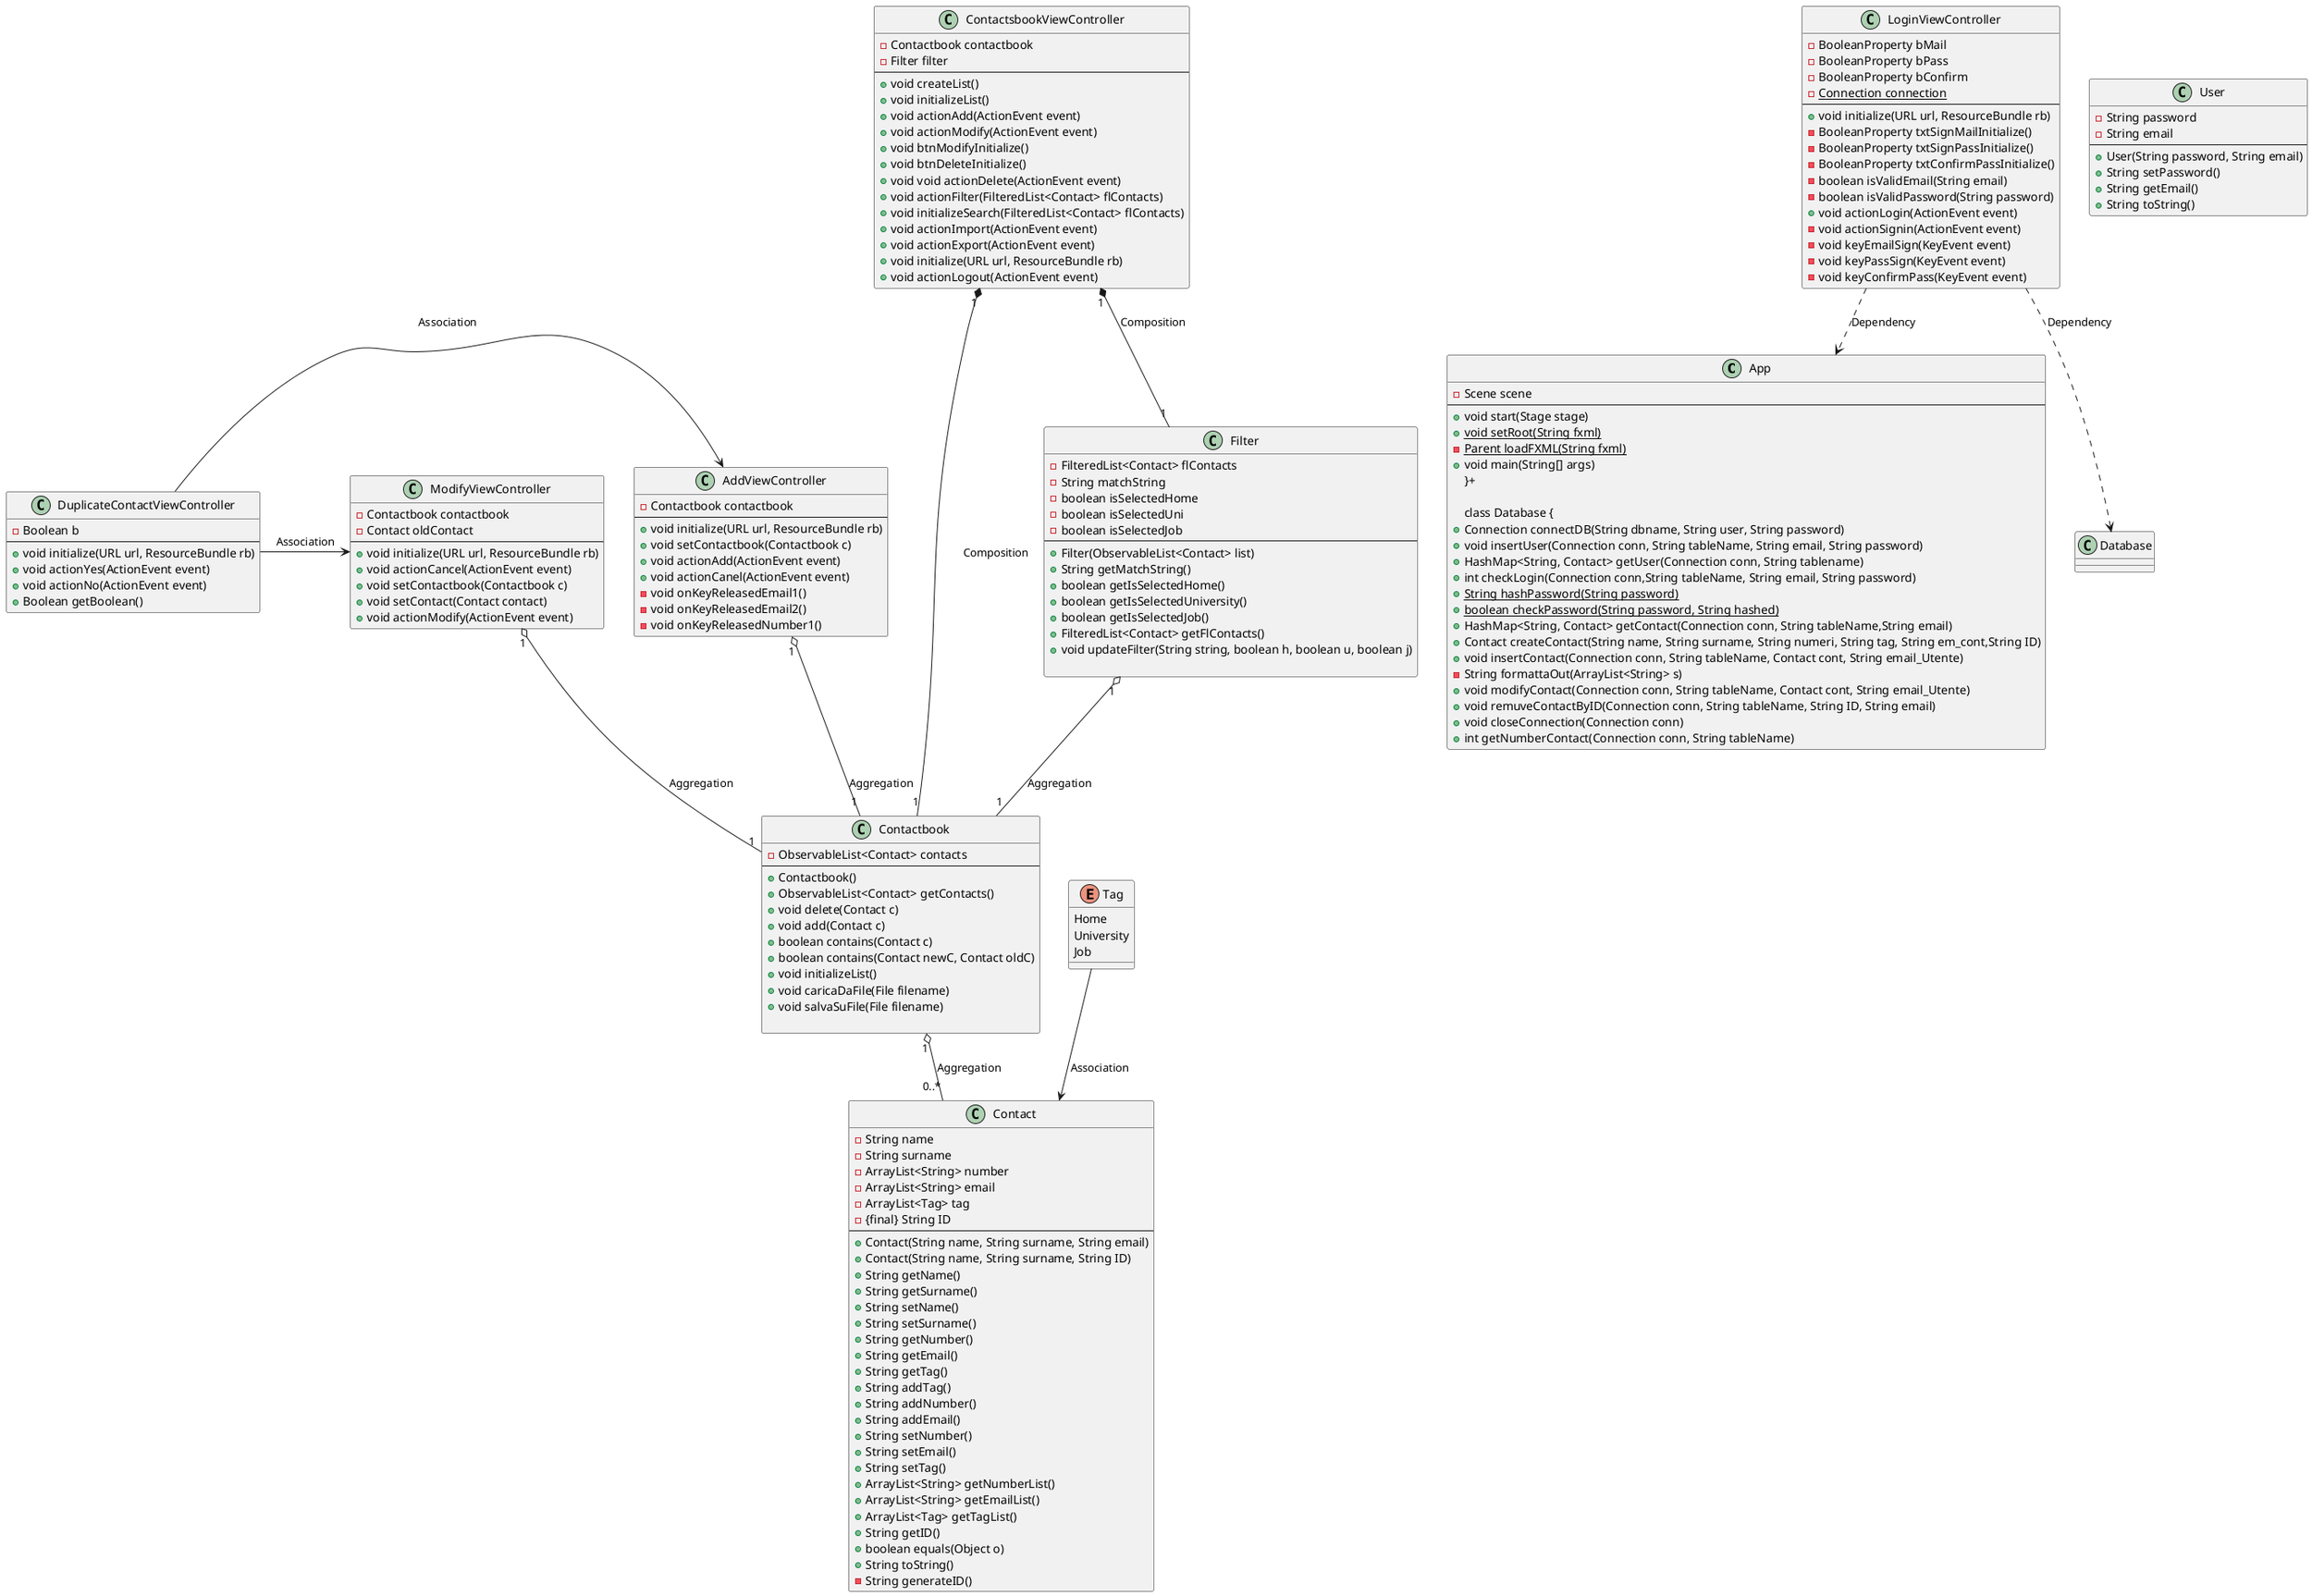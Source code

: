 @startuml

class App {
    - Scene scene
    --
    + void start(Stage stage)
    + {static} void setRoot(String fxml)
    - {static} Parent loadFXML(String fxml)
    + void main(String[] args)
}+

class Database {
    + Connection connectDB(String dbname, String user, String password)
    + void insertUser(Connection conn, String tableName, String email, String password)    
    + HashMap<String, Contact> getUser(Connection conn, String tablename)
    + int checkLogin(Connection conn,String tableName, String email, String password)
    + {static} String hashPassword(String password)
    + {static} boolean checkPassword(String password, String hashed)
    + HashMap<String, Contact> getContact(Connection conn, String tableName,String email)
    + Contact createContact(String name, String surname, String numeri, String tag, String em_cont,String ID)
    + void insertContact(Connection conn, String tableName, Contact cont, String email_Utente)
    - String formattaOut(ArrayList<String> s)
    + void modifyContact(Connection conn, String tableName, Contact cont, String email_Utente)
    + void remuveContactByID(Connection conn, String tableName, String ID, String email)
    + void closeConnection(Connection conn)
    + int getNumberContact(Connection conn, String tableName)
}


class User {
    - String password
    - String email
    --
    + User(String password, String email)
    + String setPassword()
    + String getEmail()
    + String toString()
}

class Contact {
    - String name
    - String surname
    - ArrayList<String> number
    - ArrayList<String> email
    - ArrayList<Tag> tag
    - {final} String ID
    --
    + Contact(String name, String surname, String email)
    + Contact(String name, String surname, String ID)
    + String getName()
    + String getSurname()
    + String setName()
    + String setSurname()
    + String getNumber()
    + String getEmail()
    + String getTag()
    + String addTag()
    + String addNumber()
    + String addEmail()
    + String setNumber()
    + String setEmail()
    + String setTag()
    + ArrayList<String> getNumberList()
    + ArrayList<String> getEmailList()
    + ArrayList<Tag> getTagList()
    + String getID()
    + boolean equals(Object o)
    + String toString()
    - String generateID()
}

class Contactbook {
    - ObservableList<Contact> contacts
    --
    + Contactbook()
    + ObservableList<Contact> getContacts()
    + void delete(Contact c)
    + void add(Contact c)
    + boolean contains(Contact c)
    + boolean contains(Contact newC, Contact oldC)
    + void initializeList()
    + void caricaDaFile(File filename)
    + void salvaSuFile(File filename)

}

class Filter {
    - FilteredList<Contact> flContacts
    - String matchString
    - boolean isSelectedHome
    - boolean isSelectedUni
    - boolean isSelectedJob
    --
    + Filter(ObservableList<Contact> list)
    + String getMatchString()
    + boolean getIsSelectedHome()
    + boolean getIsSelectedUniversity()
    + boolean getIsSelectedJob()
    + FilteredList<Contact> getFlContacts()
    + void updateFilter(String string, boolean h, boolean u, boolean j)

}

class LoginViewController {
    - BooleanProperty bMail
    - BooleanProperty bPass
    - BooleanProperty bConfirm
    -{static} Connection connection
    --
    + void initialize(URL url, ResourceBundle rb)
    - BooleanProperty txtSignMailInitialize()
    - BooleanProperty txtSignPassInitialize()
    - BooleanProperty txtConfirmPassInitialize()
    - boolean isValidEmail(String email)
    - boolean isValidPassword(String password)
    + void actionLogin(ActionEvent event)
    - void actionSignin(ActionEvent event)
    - void keyEmailSign(KeyEvent event)
    - void keyPassSign(KeyEvent event)
    - void keyConfirmPass(KeyEvent event)
}

class AddViewController {
    - Contactbook contactbook
    --
    + void initialize(URL url, ResourceBundle rb)
    + void setContactbook(Contactbook c)
    + void actionAdd(ActionEvent event)
    + void actionCanel(ActionEvent event)
    - void onKeyReleasedEmail1()
    - void onKeyReleasedEmail2()
    - void onKeyReleasedNumber1()
}

class ModifyViewController {
    - Contactbook contactbook
    - Contact oldContact
    --
    + void initialize(URL url, ResourceBundle rb)
    + void actionCancel(ActionEvent event)
    + void setContactbook(Contactbook c)
    + void setContact(Contact contact)
    + void actionModify(ActionEvent event)
}

class ContactsbookViewController {
    - Contactbook contactbook
    - Filter filter
    --
    + void createList()
    + void initializeList()
    + void actionAdd(ActionEvent event)
    + void actionModify(ActionEvent event)
    + void btnModifyInitialize()
    + void btnDeleteInitialize()
    + void void actionDelete(ActionEvent event)
    + void actionFilter(FilteredList<Contact> flContacts)
    + void initializeSearch(FilteredList<Contact> flContacts)
    + void actionImport(ActionEvent event)
    + void actionExport(ActionEvent event)
    + void initialize(URL url, ResourceBundle rb)
    + void actionLogout(ActionEvent event)
}

class DuplicateContactViewController {
    - Boolean b
    --
    + void initialize(URL url, ResourceBundle rb)
    + void actionYes(ActionEvent event)
    + void actionNo(ActionEvent event)
    + Boolean getBoolean()
}

enum Tag {
    Home
    University
    Job
}

' Relazioni tra classi
Tag --> Contact : Association
DuplicateContactViewController -> AddViewController : Association
DuplicateContactViewController -> ModifyViewController : Association

ContactsbookViewController "1" *-- "1" Contactbook : Composition
ContactsbookViewController "1" *-- "1" Filter : Composition

Filter "1" o-- "1" Contactbook : Aggregation
AddViewController "1" o-- "1" Contactbook : Aggregation
ModifyViewController  "1" o-- "1"  Contactbook : Aggregation 
Contactbook "1" o-- "0..*" Contact  : Aggregation


LoginViewController ..> Database : Dependency
LoginViewController ..> App : Dependency

@enduml
